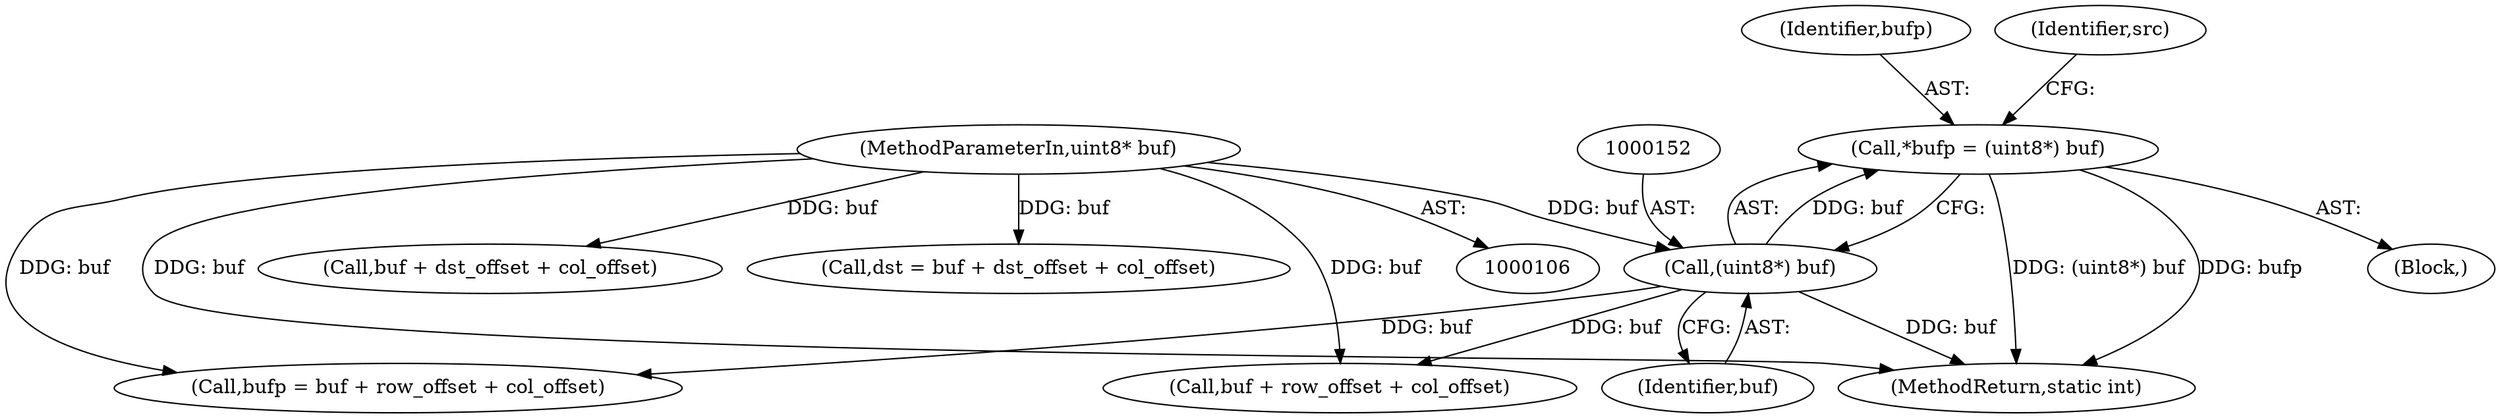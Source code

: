 digraph "0_libtiff_ae9365db1b271b62b35ce018eac8799b1d5e8a53@pointer" {
"1000149" [label="(Call,*bufp = (uint8*) buf)"];
"1000151" [label="(Call,(uint8*) buf)"];
"1000108" [label="(MethodParameterIn,uint8* buf)"];
"1000384" [label="(Call,bufp = buf + row_offset + col_offset)"];
"1000651" [label="(MethodReturn,static int)"];
"1000498" [label="(Call,buf + dst_offset + col_offset)"];
"1000149" [label="(Call,*bufp = (uint8*) buf)"];
"1000150" [label="(Identifier,bufp)"];
"1000151" [label="(Call,(uint8*) buf)"];
"1000153" [label="(Identifier,buf)"];
"1000156" [label="(Identifier,src)"];
"1000108" [label="(MethodParameterIn,uint8* buf)"];
"1000115" [label="(Block,)"];
"1000496" [label="(Call,dst = buf + dst_offset + col_offset)"];
"1000386" [label="(Call,buf + row_offset + col_offset)"];
"1000149" -> "1000115"  [label="AST: "];
"1000149" -> "1000151"  [label="CFG: "];
"1000150" -> "1000149"  [label="AST: "];
"1000151" -> "1000149"  [label="AST: "];
"1000156" -> "1000149"  [label="CFG: "];
"1000149" -> "1000651"  [label="DDG: (uint8*) buf"];
"1000149" -> "1000651"  [label="DDG: bufp"];
"1000151" -> "1000149"  [label="DDG: buf"];
"1000151" -> "1000153"  [label="CFG: "];
"1000152" -> "1000151"  [label="AST: "];
"1000153" -> "1000151"  [label="AST: "];
"1000151" -> "1000651"  [label="DDG: buf"];
"1000108" -> "1000151"  [label="DDG: buf"];
"1000151" -> "1000384"  [label="DDG: buf"];
"1000151" -> "1000386"  [label="DDG: buf"];
"1000108" -> "1000106"  [label="AST: "];
"1000108" -> "1000651"  [label="DDG: buf"];
"1000108" -> "1000384"  [label="DDG: buf"];
"1000108" -> "1000386"  [label="DDG: buf"];
"1000108" -> "1000496"  [label="DDG: buf"];
"1000108" -> "1000498"  [label="DDG: buf"];
}
